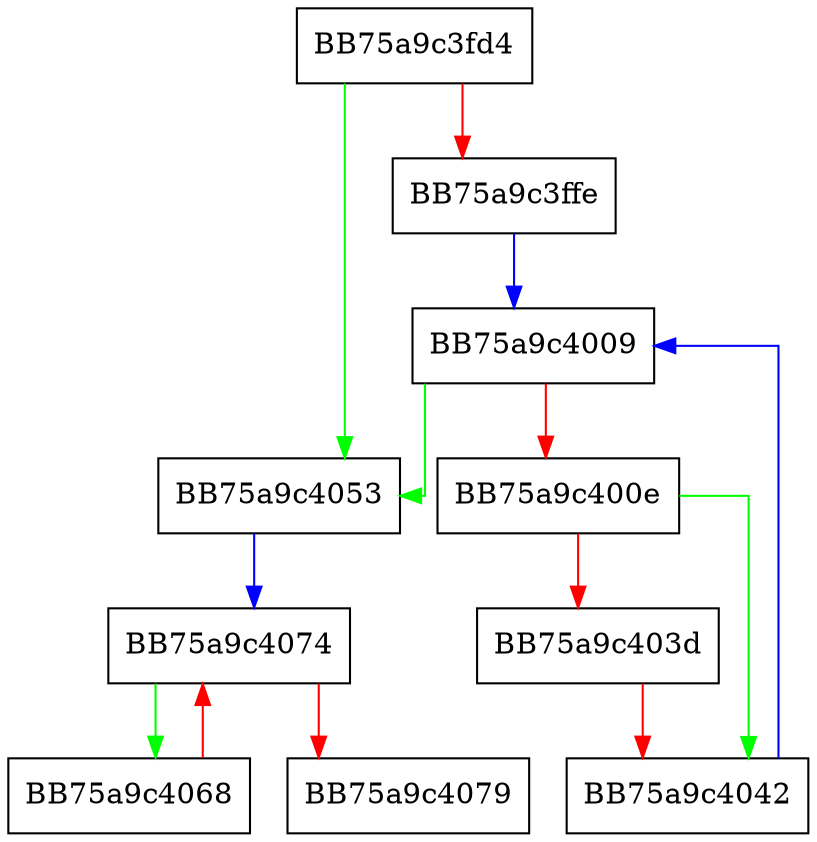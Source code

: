 digraph reset {
  node [shape="box"];
  graph [splines=ortho];
  BB75a9c3fd4 -> BB75a9c4053 [color="green"];
  BB75a9c3fd4 -> BB75a9c3ffe [color="red"];
  BB75a9c3ffe -> BB75a9c4009 [color="blue"];
  BB75a9c4009 -> BB75a9c4053 [color="green"];
  BB75a9c4009 -> BB75a9c400e [color="red"];
  BB75a9c400e -> BB75a9c4042 [color="green"];
  BB75a9c400e -> BB75a9c403d [color="red"];
  BB75a9c403d -> BB75a9c4042 [color="red"];
  BB75a9c4042 -> BB75a9c4009 [color="blue"];
  BB75a9c4053 -> BB75a9c4074 [color="blue"];
  BB75a9c4068 -> BB75a9c4074 [color="red"];
  BB75a9c4074 -> BB75a9c4068 [color="green"];
  BB75a9c4074 -> BB75a9c4079 [color="red"];
}